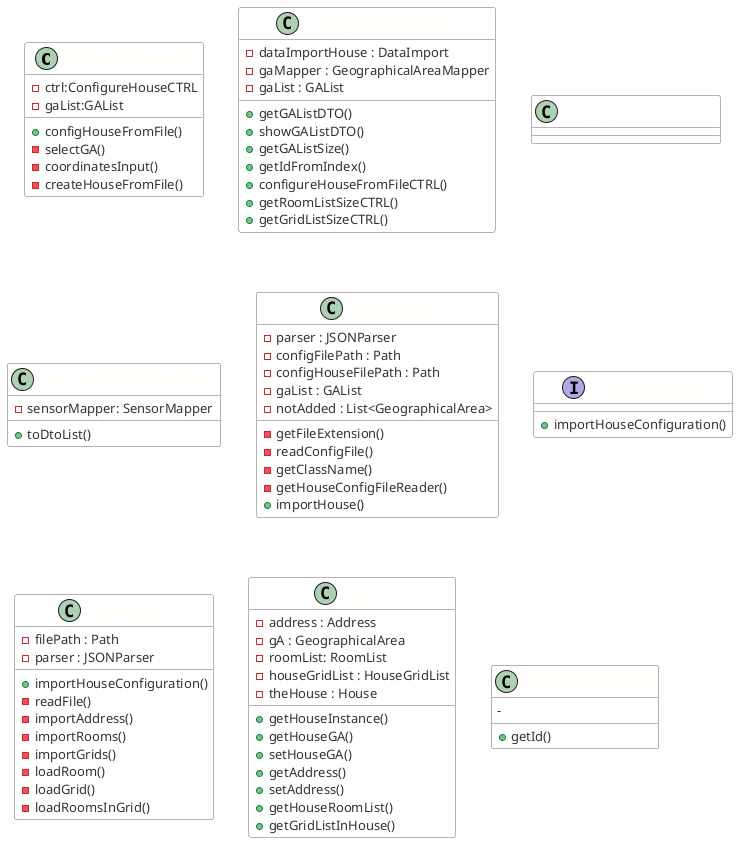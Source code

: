 @startuml

skinparam class {
	ArrowColor SteelBlue
	BorderColor Dimgray
	HeaderBackgroundColor SteelBlue
	BackgroundColor White
	FontName Calibri bold
	AttributeFontColor #333
	AttributeFontName Calibri
	AttributeFontSize 13
	FontColor Ivory
	FontSize 15
}

'UI
class ConfigureHouseUI {
- ctrl:ConfigureHouseCTRL
- gaList:GAList

+ configHouseFromFile()
- selectGA()
- coordinatesInput()
- createHouseFromFile()
}

'CONTROLLER
class ConfigureHouseCTRL {
- dataImportHouse : DataImport
- gaMapper : GeographicalAreaMapper
- gaList : GAList

+ getGAListDTO()
+ showGAListDTO()
+ getGAListSize()
+ getIdFromIndex()
+ configureHouseFromFileCTRL()
+ getRoomListSizeCTRL()
+ getGridListSizeCTRL()
}

'DTO
class GeographicalAreaDTO{
}

'MAPPER
class GeographicalAreaMapper {
- sensorMapper: SensorMapper

+ toDtoList()
}

'MODEL.READERS
class DataImport{
- parser : JSONParser
- configFilePath : Path
- configHouseFilePath : Path
- gaList : GAList
- notAdded : List<GeographicalArea>

- getFileExtension()
- readConfigFile()
- getClassName()
- getHouseConfigFileReader()
+ importHouse()
}

interface FileReaderHouse {
+ importHouseConfiguration()
}

class JSONHouse {
- filePath : Path
- parser : JSONParser

+ importHouseConfiguration()
- readFile()
- importAddress()
- importRooms()
- importGrids()
- loadRoom()
- loadGrid()
- loadRoomsInGrid()
}

'MODEL
class House {
- address : Address
- gA : GeographicalArea
- roomList: RoomList
- houseGridList : HouseGridList
- theHouse : House

+ getHouseInstance()
+ getHouseGA()
+ setHouseGA()
+ getAddress()
+ setAddress()
+ getHouseRoomList()
+ getGridListInHouse()
}

class GeographicalArea(){
-

+ getId()

}


@enduml